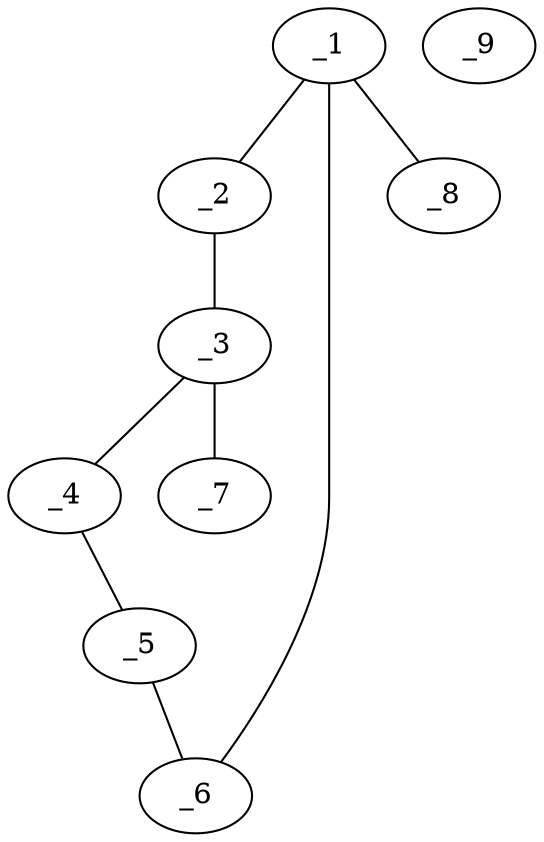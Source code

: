 graph molid657841 {
	_1	 [charge=0,
		chem=1,
		symbol="C  ",
		x="3.7321",
		y="0.5"];
	_2	 [charge=0,
		chem=1,
		symbol="C  ",
		x="2.866",
		y=0];
	_1 -- _2	 [valence=1];
	_6	 [charge=0,
		chem=1,
		symbol="C  ",
		x="4.5981",
		y=0];
	_1 -- _6	 [valence=2];
	_8	 [charge=0,
		chem=2,
		symbol="O  ",
		x="3.7321",
		y="1.5"];
	_1 -- _8	 [valence=1];
	_3	 [charge=0,
		chem=4,
		symbol="N  ",
		x="2.866",
		y="-1"];
	_2 -- _3	 [valence=2];
	_4	 [charge=0,
		chem=1,
		symbol="C  ",
		x="3.7321",
		y="-1.5"];
	_3 -- _4	 [valence=1];
	_7	 [charge=0,
		chem=1,
		symbol="C  ",
		x=2,
		y="-1.5"];
	_3 -- _7	 [valence=1];
	_5	 [charge=0,
		chem=1,
		symbol="C  ",
		x="4.5981",
		y="-1"];
	_4 -- _5	 [valence=2];
	_5 -- _6	 [valence=1];
	_9	 [charge=0,
		chem=21,
		symbol="I  ",
		x="6.5981",
		y=0];
}
